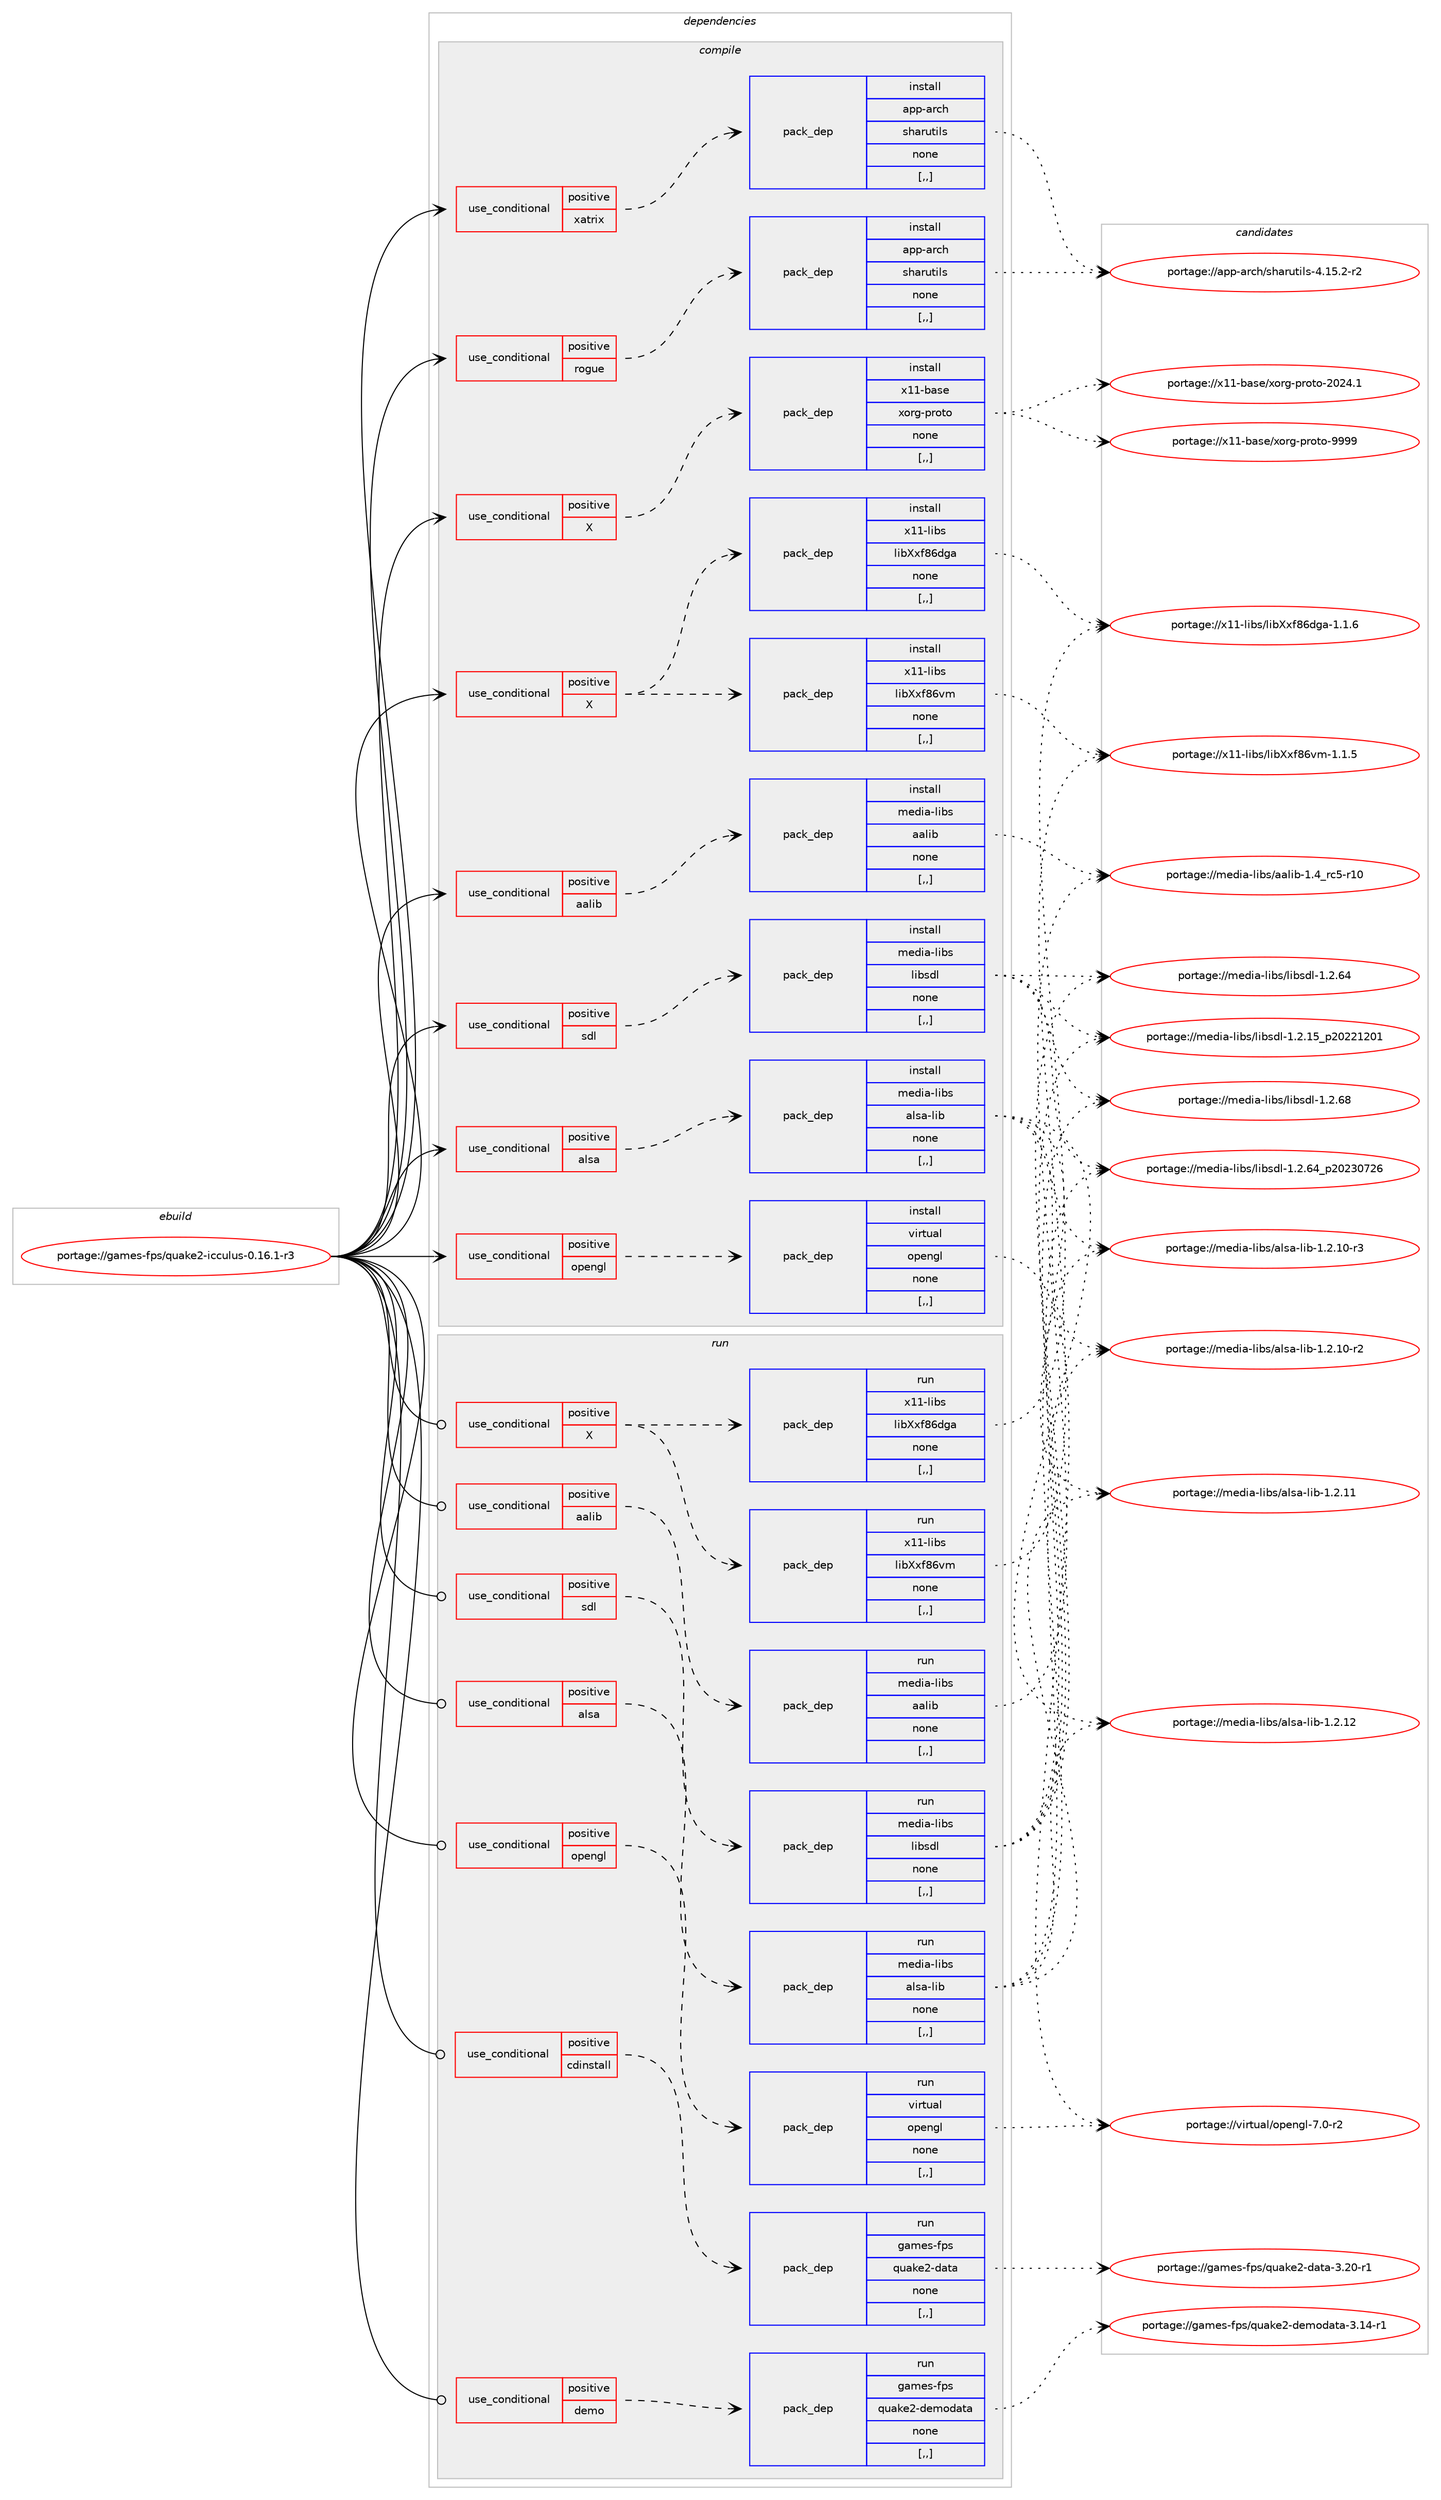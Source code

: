 digraph prolog {

# *************
# Graph options
# *************

newrank=true;
concentrate=true;
compound=true;
graph [rankdir=LR,fontname=Helvetica,fontsize=10,ranksep=1.5];#, ranksep=2.5, nodesep=0.2];
edge  [arrowhead=vee];
node  [fontname=Helvetica,fontsize=10];

# **********
# The ebuild
# **********

subgraph cluster_leftcol {
color=gray;
label=<<i>ebuild</i>>;
id [label="portage://games-fps/quake2-icculus-0.16.1-r3", color=red, width=4, href="../games-fps/quake2-icculus-0.16.1-r3.svg"];
}

# ****************
# The dependencies
# ****************

subgraph cluster_midcol {
color=gray;
label=<<i>dependencies</i>>;
subgraph cluster_compile {
fillcolor="#eeeeee";
style=filled;
label=<<i>compile</i>>;
subgraph cond64024 {
dependency230036 [label=<<TABLE BORDER="0" CELLBORDER="1" CELLSPACING="0" CELLPADDING="4"><TR><TD ROWSPAN="3" CELLPADDING="10">use_conditional</TD></TR><TR><TD>positive</TD></TR><TR><TD>X</TD></TR></TABLE>>, shape=none, color=red];
subgraph pack164510 {
dependency230037 [label=<<TABLE BORDER="0" CELLBORDER="1" CELLSPACING="0" CELLPADDING="4" WIDTH="220"><TR><TD ROWSPAN="6" CELLPADDING="30">pack_dep</TD></TR><TR><TD WIDTH="110">install</TD></TR><TR><TD>x11-base</TD></TR><TR><TD>xorg-proto</TD></TR><TR><TD>none</TD></TR><TR><TD>[,,]</TD></TR></TABLE>>, shape=none, color=blue];
}
dependency230036:e -> dependency230037:w [weight=20,style="dashed",arrowhead="vee"];
}
id:e -> dependency230036:w [weight=20,style="solid",arrowhead="vee"];
subgraph cond64025 {
dependency230038 [label=<<TABLE BORDER="0" CELLBORDER="1" CELLSPACING="0" CELLPADDING="4"><TR><TD ROWSPAN="3" CELLPADDING="10">use_conditional</TD></TR><TR><TD>positive</TD></TR><TR><TD>X</TD></TR></TABLE>>, shape=none, color=red];
subgraph pack164511 {
dependency230039 [label=<<TABLE BORDER="0" CELLBORDER="1" CELLSPACING="0" CELLPADDING="4" WIDTH="220"><TR><TD ROWSPAN="6" CELLPADDING="30">pack_dep</TD></TR><TR><TD WIDTH="110">install</TD></TR><TR><TD>x11-libs</TD></TR><TR><TD>libXxf86dga</TD></TR><TR><TD>none</TD></TR><TR><TD>[,,]</TD></TR></TABLE>>, shape=none, color=blue];
}
dependency230038:e -> dependency230039:w [weight=20,style="dashed",arrowhead="vee"];
subgraph pack164512 {
dependency230040 [label=<<TABLE BORDER="0" CELLBORDER="1" CELLSPACING="0" CELLPADDING="4" WIDTH="220"><TR><TD ROWSPAN="6" CELLPADDING="30">pack_dep</TD></TR><TR><TD WIDTH="110">install</TD></TR><TR><TD>x11-libs</TD></TR><TR><TD>libXxf86vm</TD></TR><TR><TD>none</TD></TR><TR><TD>[,,]</TD></TR></TABLE>>, shape=none, color=blue];
}
dependency230038:e -> dependency230040:w [weight=20,style="dashed",arrowhead="vee"];
}
id:e -> dependency230038:w [weight=20,style="solid",arrowhead="vee"];
subgraph cond64026 {
dependency230041 [label=<<TABLE BORDER="0" CELLBORDER="1" CELLSPACING="0" CELLPADDING="4"><TR><TD ROWSPAN="3" CELLPADDING="10">use_conditional</TD></TR><TR><TD>positive</TD></TR><TR><TD>aalib</TD></TR></TABLE>>, shape=none, color=red];
subgraph pack164513 {
dependency230042 [label=<<TABLE BORDER="0" CELLBORDER="1" CELLSPACING="0" CELLPADDING="4" WIDTH="220"><TR><TD ROWSPAN="6" CELLPADDING="30">pack_dep</TD></TR><TR><TD WIDTH="110">install</TD></TR><TR><TD>media-libs</TD></TR><TR><TD>aalib</TD></TR><TR><TD>none</TD></TR><TR><TD>[,,]</TD></TR></TABLE>>, shape=none, color=blue];
}
dependency230041:e -> dependency230042:w [weight=20,style="dashed",arrowhead="vee"];
}
id:e -> dependency230041:w [weight=20,style="solid",arrowhead="vee"];
subgraph cond64027 {
dependency230043 [label=<<TABLE BORDER="0" CELLBORDER="1" CELLSPACING="0" CELLPADDING="4"><TR><TD ROWSPAN="3" CELLPADDING="10">use_conditional</TD></TR><TR><TD>positive</TD></TR><TR><TD>alsa</TD></TR></TABLE>>, shape=none, color=red];
subgraph pack164514 {
dependency230044 [label=<<TABLE BORDER="0" CELLBORDER="1" CELLSPACING="0" CELLPADDING="4" WIDTH="220"><TR><TD ROWSPAN="6" CELLPADDING="30">pack_dep</TD></TR><TR><TD WIDTH="110">install</TD></TR><TR><TD>media-libs</TD></TR><TR><TD>alsa-lib</TD></TR><TR><TD>none</TD></TR><TR><TD>[,,]</TD></TR></TABLE>>, shape=none, color=blue];
}
dependency230043:e -> dependency230044:w [weight=20,style="dashed",arrowhead="vee"];
}
id:e -> dependency230043:w [weight=20,style="solid",arrowhead="vee"];
subgraph cond64028 {
dependency230045 [label=<<TABLE BORDER="0" CELLBORDER="1" CELLSPACING="0" CELLPADDING="4"><TR><TD ROWSPAN="3" CELLPADDING="10">use_conditional</TD></TR><TR><TD>positive</TD></TR><TR><TD>opengl</TD></TR></TABLE>>, shape=none, color=red];
subgraph pack164515 {
dependency230046 [label=<<TABLE BORDER="0" CELLBORDER="1" CELLSPACING="0" CELLPADDING="4" WIDTH="220"><TR><TD ROWSPAN="6" CELLPADDING="30">pack_dep</TD></TR><TR><TD WIDTH="110">install</TD></TR><TR><TD>virtual</TD></TR><TR><TD>opengl</TD></TR><TR><TD>none</TD></TR><TR><TD>[,,]</TD></TR></TABLE>>, shape=none, color=blue];
}
dependency230045:e -> dependency230046:w [weight=20,style="dashed",arrowhead="vee"];
}
id:e -> dependency230045:w [weight=20,style="solid",arrowhead="vee"];
subgraph cond64029 {
dependency230047 [label=<<TABLE BORDER="0" CELLBORDER="1" CELLSPACING="0" CELLPADDING="4"><TR><TD ROWSPAN="3" CELLPADDING="10">use_conditional</TD></TR><TR><TD>positive</TD></TR><TR><TD>rogue</TD></TR></TABLE>>, shape=none, color=red];
subgraph pack164516 {
dependency230048 [label=<<TABLE BORDER="0" CELLBORDER="1" CELLSPACING="0" CELLPADDING="4" WIDTH="220"><TR><TD ROWSPAN="6" CELLPADDING="30">pack_dep</TD></TR><TR><TD WIDTH="110">install</TD></TR><TR><TD>app-arch</TD></TR><TR><TD>sharutils</TD></TR><TR><TD>none</TD></TR><TR><TD>[,,]</TD></TR></TABLE>>, shape=none, color=blue];
}
dependency230047:e -> dependency230048:w [weight=20,style="dashed",arrowhead="vee"];
}
id:e -> dependency230047:w [weight=20,style="solid",arrowhead="vee"];
subgraph cond64030 {
dependency230049 [label=<<TABLE BORDER="0" CELLBORDER="1" CELLSPACING="0" CELLPADDING="4"><TR><TD ROWSPAN="3" CELLPADDING="10">use_conditional</TD></TR><TR><TD>positive</TD></TR><TR><TD>sdl</TD></TR></TABLE>>, shape=none, color=red];
subgraph pack164517 {
dependency230050 [label=<<TABLE BORDER="0" CELLBORDER="1" CELLSPACING="0" CELLPADDING="4" WIDTH="220"><TR><TD ROWSPAN="6" CELLPADDING="30">pack_dep</TD></TR><TR><TD WIDTH="110">install</TD></TR><TR><TD>media-libs</TD></TR><TR><TD>libsdl</TD></TR><TR><TD>none</TD></TR><TR><TD>[,,]</TD></TR></TABLE>>, shape=none, color=blue];
}
dependency230049:e -> dependency230050:w [weight=20,style="dashed",arrowhead="vee"];
}
id:e -> dependency230049:w [weight=20,style="solid",arrowhead="vee"];
subgraph cond64031 {
dependency230051 [label=<<TABLE BORDER="0" CELLBORDER="1" CELLSPACING="0" CELLPADDING="4"><TR><TD ROWSPAN="3" CELLPADDING="10">use_conditional</TD></TR><TR><TD>positive</TD></TR><TR><TD>xatrix</TD></TR></TABLE>>, shape=none, color=red];
subgraph pack164518 {
dependency230052 [label=<<TABLE BORDER="0" CELLBORDER="1" CELLSPACING="0" CELLPADDING="4" WIDTH="220"><TR><TD ROWSPAN="6" CELLPADDING="30">pack_dep</TD></TR><TR><TD WIDTH="110">install</TD></TR><TR><TD>app-arch</TD></TR><TR><TD>sharutils</TD></TR><TR><TD>none</TD></TR><TR><TD>[,,]</TD></TR></TABLE>>, shape=none, color=blue];
}
dependency230051:e -> dependency230052:w [weight=20,style="dashed",arrowhead="vee"];
}
id:e -> dependency230051:w [weight=20,style="solid",arrowhead="vee"];
}
subgraph cluster_compileandrun {
fillcolor="#eeeeee";
style=filled;
label=<<i>compile and run</i>>;
}
subgraph cluster_run {
fillcolor="#eeeeee";
style=filled;
label=<<i>run</i>>;
subgraph cond64032 {
dependency230053 [label=<<TABLE BORDER="0" CELLBORDER="1" CELLSPACING="0" CELLPADDING="4"><TR><TD ROWSPAN="3" CELLPADDING="10">use_conditional</TD></TR><TR><TD>positive</TD></TR><TR><TD>X</TD></TR></TABLE>>, shape=none, color=red];
subgraph pack164519 {
dependency230054 [label=<<TABLE BORDER="0" CELLBORDER="1" CELLSPACING="0" CELLPADDING="4" WIDTH="220"><TR><TD ROWSPAN="6" CELLPADDING="30">pack_dep</TD></TR><TR><TD WIDTH="110">run</TD></TR><TR><TD>x11-libs</TD></TR><TR><TD>libXxf86dga</TD></TR><TR><TD>none</TD></TR><TR><TD>[,,]</TD></TR></TABLE>>, shape=none, color=blue];
}
dependency230053:e -> dependency230054:w [weight=20,style="dashed",arrowhead="vee"];
subgraph pack164520 {
dependency230055 [label=<<TABLE BORDER="0" CELLBORDER="1" CELLSPACING="0" CELLPADDING="4" WIDTH="220"><TR><TD ROWSPAN="6" CELLPADDING="30">pack_dep</TD></TR><TR><TD WIDTH="110">run</TD></TR><TR><TD>x11-libs</TD></TR><TR><TD>libXxf86vm</TD></TR><TR><TD>none</TD></TR><TR><TD>[,,]</TD></TR></TABLE>>, shape=none, color=blue];
}
dependency230053:e -> dependency230055:w [weight=20,style="dashed",arrowhead="vee"];
}
id:e -> dependency230053:w [weight=20,style="solid",arrowhead="odot"];
subgraph cond64033 {
dependency230056 [label=<<TABLE BORDER="0" CELLBORDER="1" CELLSPACING="0" CELLPADDING="4"><TR><TD ROWSPAN="3" CELLPADDING="10">use_conditional</TD></TR><TR><TD>positive</TD></TR><TR><TD>aalib</TD></TR></TABLE>>, shape=none, color=red];
subgraph pack164521 {
dependency230057 [label=<<TABLE BORDER="0" CELLBORDER="1" CELLSPACING="0" CELLPADDING="4" WIDTH="220"><TR><TD ROWSPAN="6" CELLPADDING="30">pack_dep</TD></TR><TR><TD WIDTH="110">run</TD></TR><TR><TD>media-libs</TD></TR><TR><TD>aalib</TD></TR><TR><TD>none</TD></TR><TR><TD>[,,]</TD></TR></TABLE>>, shape=none, color=blue];
}
dependency230056:e -> dependency230057:w [weight=20,style="dashed",arrowhead="vee"];
}
id:e -> dependency230056:w [weight=20,style="solid",arrowhead="odot"];
subgraph cond64034 {
dependency230058 [label=<<TABLE BORDER="0" CELLBORDER="1" CELLSPACING="0" CELLPADDING="4"><TR><TD ROWSPAN="3" CELLPADDING="10">use_conditional</TD></TR><TR><TD>positive</TD></TR><TR><TD>alsa</TD></TR></TABLE>>, shape=none, color=red];
subgraph pack164522 {
dependency230059 [label=<<TABLE BORDER="0" CELLBORDER="1" CELLSPACING="0" CELLPADDING="4" WIDTH="220"><TR><TD ROWSPAN="6" CELLPADDING="30">pack_dep</TD></TR><TR><TD WIDTH="110">run</TD></TR><TR><TD>media-libs</TD></TR><TR><TD>alsa-lib</TD></TR><TR><TD>none</TD></TR><TR><TD>[,,]</TD></TR></TABLE>>, shape=none, color=blue];
}
dependency230058:e -> dependency230059:w [weight=20,style="dashed",arrowhead="vee"];
}
id:e -> dependency230058:w [weight=20,style="solid",arrowhead="odot"];
subgraph cond64035 {
dependency230060 [label=<<TABLE BORDER="0" CELLBORDER="1" CELLSPACING="0" CELLPADDING="4"><TR><TD ROWSPAN="3" CELLPADDING="10">use_conditional</TD></TR><TR><TD>positive</TD></TR><TR><TD>cdinstall</TD></TR></TABLE>>, shape=none, color=red];
subgraph pack164523 {
dependency230061 [label=<<TABLE BORDER="0" CELLBORDER="1" CELLSPACING="0" CELLPADDING="4" WIDTH="220"><TR><TD ROWSPAN="6" CELLPADDING="30">pack_dep</TD></TR><TR><TD WIDTH="110">run</TD></TR><TR><TD>games-fps</TD></TR><TR><TD>quake2-data</TD></TR><TR><TD>none</TD></TR><TR><TD>[,,]</TD></TR></TABLE>>, shape=none, color=blue];
}
dependency230060:e -> dependency230061:w [weight=20,style="dashed",arrowhead="vee"];
}
id:e -> dependency230060:w [weight=20,style="solid",arrowhead="odot"];
subgraph cond64036 {
dependency230062 [label=<<TABLE BORDER="0" CELLBORDER="1" CELLSPACING="0" CELLPADDING="4"><TR><TD ROWSPAN="3" CELLPADDING="10">use_conditional</TD></TR><TR><TD>positive</TD></TR><TR><TD>demo</TD></TR></TABLE>>, shape=none, color=red];
subgraph pack164524 {
dependency230063 [label=<<TABLE BORDER="0" CELLBORDER="1" CELLSPACING="0" CELLPADDING="4" WIDTH="220"><TR><TD ROWSPAN="6" CELLPADDING="30">pack_dep</TD></TR><TR><TD WIDTH="110">run</TD></TR><TR><TD>games-fps</TD></TR><TR><TD>quake2-demodata</TD></TR><TR><TD>none</TD></TR><TR><TD>[,,]</TD></TR></TABLE>>, shape=none, color=blue];
}
dependency230062:e -> dependency230063:w [weight=20,style="dashed",arrowhead="vee"];
}
id:e -> dependency230062:w [weight=20,style="solid",arrowhead="odot"];
subgraph cond64037 {
dependency230064 [label=<<TABLE BORDER="0" CELLBORDER="1" CELLSPACING="0" CELLPADDING="4"><TR><TD ROWSPAN="3" CELLPADDING="10">use_conditional</TD></TR><TR><TD>positive</TD></TR><TR><TD>opengl</TD></TR></TABLE>>, shape=none, color=red];
subgraph pack164525 {
dependency230065 [label=<<TABLE BORDER="0" CELLBORDER="1" CELLSPACING="0" CELLPADDING="4" WIDTH="220"><TR><TD ROWSPAN="6" CELLPADDING="30">pack_dep</TD></TR><TR><TD WIDTH="110">run</TD></TR><TR><TD>virtual</TD></TR><TR><TD>opengl</TD></TR><TR><TD>none</TD></TR><TR><TD>[,,]</TD></TR></TABLE>>, shape=none, color=blue];
}
dependency230064:e -> dependency230065:w [weight=20,style="dashed",arrowhead="vee"];
}
id:e -> dependency230064:w [weight=20,style="solid",arrowhead="odot"];
subgraph cond64038 {
dependency230066 [label=<<TABLE BORDER="0" CELLBORDER="1" CELLSPACING="0" CELLPADDING="4"><TR><TD ROWSPAN="3" CELLPADDING="10">use_conditional</TD></TR><TR><TD>positive</TD></TR><TR><TD>sdl</TD></TR></TABLE>>, shape=none, color=red];
subgraph pack164526 {
dependency230067 [label=<<TABLE BORDER="0" CELLBORDER="1" CELLSPACING="0" CELLPADDING="4" WIDTH="220"><TR><TD ROWSPAN="6" CELLPADDING="30">pack_dep</TD></TR><TR><TD WIDTH="110">run</TD></TR><TR><TD>media-libs</TD></TR><TR><TD>libsdl</TD></TR><TR><TD>none</TD></TR><TR><TD>[,,]</TD></TR></TABLE>>, shape=none, color=blue];
}
dependency230066:e -> dependency230067:w [weight=20,style="dashed",arrowhead="vee"];
}
id:e -> dependency230066:w [weight=20,style="solid",arrowhead="odot"];
}
}

# **************
# The candidates
# **************

subgraph cluster_choices {
rank=same;
color=gray;
label=<<i>candidates</i>>;

subgraph choice164510 {
color=black;
nodesep=1;
choice120494945989711510147120111114103451121141111161114557575757 [label="portage://x11-base/xorg-proto-9999", color=red, width=4,href="../x11-base/xorg-proto-9999.svg"];
choice1204949459897115101471201111141034511211411111611145504850524649 [label="portage://x11-base/xorg-proto-2024.1", color=red, width=4,href="../x11-base/xorg-proto-2024.1.svg"];
dependency230037:e -> choice120494945989711510147120111114103451121141111161114557575757:w [style=dotted,weight="100"];
dependency230037:e -> choice1204949459897115101471201111141034511211411111611145504850524649:w [style=dotted,weight="100"];
}
subgraph choice164511 {
color=black;
nodesep=1;
choice12049494510810598115471081059888120102565410010397454946494654 [label="portage://x11-libs/libXxf86dga-1.1.6", color=red, width=4,href="../x11-libs/libXxf86dga-1.1.6.svg"];
dependency230039:e -> choice12049494510810598115471081059888120102565410010397454946494654:w [style=dotted,weight="100"];
}
subgraph choice164512 {
color=black;
nodesep=1;
choice120494945108105981154710810598881201025654118109454946494653 [label="portage://x11-libs/libXxf86vm-1.1.5", color=red, width=4,href="../x11-libs/libXxf86vm-1.1.5.svg"];
dependency230040:e -> choice120494945108105981154710810598881201025654118109454946494653:w [style=dotted,weight="100"];
}
subgraph choice164513 {
color=black;
nodesep=1;
choice1091011001059745108105981154797971081059845494652951149953451144948 [label="portage://media-libs/aalib-1.4_rc5-r10", color=red, width=4,href="../media-libs/aalib-1.4_rc5-r10.svg"];
dependency230042:e -> choice1091011001059745108105981154797971081059845494652951149953451144948:w [style=dotted,weight="100"];
}
subgraph choice164514 {
color=black;
nodesep=1;
choice109101100105974510810598115479710811597451081059845494650464950 [label="portage://media-libs/alsa-lib-1.2.12", color=red, width=4,href="../media-libs/alsa-lib-1.2.12.svg"];
choice109101100105974510810598115479710811597451081059845494650464949 [label="portage://media-libs/alsa-lib-1.2.11", color=red, width=4,href="../media-libs/alsa-lib-1.2.11.svg"];
choice1091011001059745108105981154797108115974510810598454946504649484511451 [label="portage://media-libs/alsa-lib-1.2.10-r3", color=red, width=4,href="../media-libs/alsa-lib-1.2.10-r3.svg"];
choice1091011001059745108105981154797108115974510810598454946504649484511450 [label="portage://media-libs/alsa-lib-1.2.10-r2", color=red, width=4,href="../media-libs/alsa-lib-1.2.10-r2.svg"];
dependency230044:e -> choice109101100105974510810598115479710811597451081059845494650464950:w [style=dotted,weight="100"];
dependency230044:e -> choice109101100105974510810598115479710811597451081059845494650464949:w [style=dotted,weight="100"];
dependency230044:e -> choice1091011001059745108105981154797108115974510810598454946504649484511451:w [style=dotted,weight="100"];
dependency230044:e -> choice1091011001059745108105981154797108115974510810598454946504649484511450:w [style=dotted,weight="100"];
}
subgraph choice164515 {
color=black;
nodesep=1;
choice1181051141161179710847111112101110103108455546484511450 [label="portage://virtual/opengl-7.0-r2", color=red, width=4,href="../virtual/opengl-7.0-r2.svg"];
dependency230046:e -> choice1181051141161179710847111112101110103108455546484511450:w [style=dotted,weight="100"];
}
subgraph choice164516 {
color=black;
nodesep=1;
choice971121124597114991044711510497114117116105108115455246495346504511450 [label="portage://app-arch/sharutils-4.15.2-r2", color=red, width=4,href="../app-arch/sharutils-4.15.2-r2.svg"];
dependency230048:e -> choice971121124597114991044711510497114117116105108115455246495346504511450:w [style=dotted,weight="100"];
}
subgraph choice164517 {
color=black;
nodesep=1;
choice109101100105974510810598115471081059811510010845494650465456 [label="portage://media-libs/libsdl-1.2.68", color=red, width=4,href="../media-libs/libsdl-1.2.68.svg"];
choice109101100105974510810598115471081059811510010845494650465452951125048505148555054 [label="portage://media-libs/libsdl-1.2.64_p20230726", color=red, width=4,href="../media-libs/libsdl-1.2.64_p20230726.svg"];
choice109101100105974510810598115471081059811510010845494650465452 [label="portage://media-libs/libsdl-1.2.64", color=red, width=4,href="../media-libs/libsdl-1.2.64.svg"];
choice109101100105974510810598115471081059811510010845494650464953951125048505049504849 [label="portage://media-libs/libsdl-1.2.15_p20221201", color=red, width=4,href="../media-libs/libsdl-1.2.15_p20221201.svg"];
dependency230050:e -> choice109101100105974510810598115471081059811510010845494650465456:w [style=dotted,weight="100"];
dependency230050:e -> choice109101100105974510810598115471081059811510010845494650465452951125048505148555054:w [style=dotted,weight="100"];
dependency230050:e -> choice109101100105974510810598115471081059811510010845494650465452:w [style=dotted,weight="100"];
dependency230050:e -> choice109101100105974510810598115471081059811510010845494650464953951125048505049504849:w [style=dotted,weight="100"];
}
subgraph choice164518 {
color=black;
nodesep=1;
choice971121124597114991044711510497114117116105108115455246495346504511450 [label="portage://app-arch/sharutils-4.15.2-r2", color=red, width=4,href="../app-arch/sharutils-4.15.2-r2.svg"];
dependency230052:e -> choice971121124597114991044711510497114117116105108115455246495346504511450:w [style=dotted,weight="100"];
}
subgraph choice164519 {
color=black;
nodesep=1;
choice12049494510810598115471081059888120102565410010397454946494654 [label="portage://x11-libs/libXxf86dga-1.1.6", color=red, width=4,href="../x11-libs/libXxf86dga-1.1.6.svg"];
dependency230054:e -> choice12049494510810598115471081059888120102565410010397454946494654:w [style=dotted,weight="100"];
}
subgraph choice164520 {
color=black;
nodesep=1;
choice120494945108105981154710810598881201025654118109454946494653 [label="portage://x11-libs/libXxf86vm-1.1.5", color=red, width=4,href="../x11-libs/libXxf86vm-1.1.5.svg"];
dependency230055:e -> choice120494945108105981154710810598881201025654118109454946494653:w [style=dotted,weight="100"];
}
subgraph choice164521 {
color=black;
nodesep=1;
choice1091011001059745108105981154797971081059845494652951149953451144948 [label="portage://media-libs/aalib-1.4_rc5-r10", color=red, width=4,href="../media-libs/aalib-1.4_rc5-r10.svg"];
dependency230057:e -> choice1091011001059745108105981154797971081059845494652951149953451144948:w [style=dotted,weight="100"];
}
subgraph choice164522 {
color=black;
nodesep=1;
choice109101100105974510810598115479710811597451081059845494650464950 [label="portage://media-libs/alsa-lib-1.2.12", color=red, width=4,href="../media-libs/alsa-lib-1.2.12.svg"];
choice109101100105974510810598115479710811597451081059845494650464949 [label="portage://media-libs/alsa-lib-1.2.11", color=red, width=4,href="../media-libs/alsa-lib-1.2.11.svg"];
choice1091011001059745108105981154797108115974510810598454946504649484511451 [label="portage://media-libs/alsa-lib-1.2.10-r3", color=red, width=4,href="../media-libs/alsa-lib-1.2.10-r3.svg"];
choice1091011001059745108105981154797108115974510810598454946504649484511450 [label="portage://media-libs/alsa-lib-1.2.10-r2", color=red, width=4,href="../media-libs/alsa-lib-1.2.10-r2.svg"];
dependency230059:e -> choice109101100105974510810598115479710811597451081059845494650464950:w [style=dotted,weight="100"];
dependency230059:e -> choice109101100105974510810598115479710811597451081059845494650464949:w [style=dotted,weight="100"];
dependency230059:e -> choice1091011001059745108105981154797108115974510810598454946504649484511451:w [style=dotted,weight="100"];
dependency230059:e -> choice1091011001059745108105981154797108115974510810598454946504649484511450:w [style=dotted,weight="100"];
}
subgraph choice164523 {
color=black;
nodesep=1;
choice103971091011154510211211547113117971071015045100971169745514650484511449 [label="portage://games-fps/quake2-data-3.20-r1", color=red, width=4,href="../games-fps/quake2-data-3.20-r1.svg"];
dependency230061:e -> choice103971091011154510211211547113117971071015045100971169745514650484511449:w [style=dotted,weight="100"];
}
subgraph choice164524 {
color=black;
nodesep=1;
choice103971091011154510211211547113117971071015045100101109111100971169745514649524511449 [label="portage://games-fps/quake2-demodata-3.14-r1", color=red, width=4,href="../games-fps/quake2-demodata-3.14-r1.svg"];
dependency230063:e -> choice103971091011154510211211547113117971071015045100101109111100971169745514649524511449:w [style=dotted,weight="100"];
}
subgraph choice164525 {
color=black;
nodesep=1;
choice1181051141161179710847111112101110103108455546484511450 [label="portage://virtual/opengl-7.0-r2", color=red, width=4,href="../virtual/opengl-7.0-r2.svg"];
dependency230065:e -> choice1181051141161179710847111112101110103108455546484511450:w [style=dotted,weight="100"];
}
subgraph choice164526 {
color=black;
nodesep=1;
choice109101100105974510810598115471081059811510010845494650465456 [label="portage://media-libs/libsdl-1.2.68", color=red, width=4,href="../media-libs/libsdl-1.2.68.svg"];
choice109101100105974510810598115471081059811510010845494650465452951125048505148555054 [label="portage://media-libs/libsdl-1.2.64_p20230726", color=red, width=4,href="../media-libs/libsdl-1.2.64_p20230726.svg"];
choice109101100105974510810598115471081059811510010845494650465452 [label="portage://media-libs/libsdl-1.2.64", color=red, width=4,href="../media-libs/libsdl-1.2.64.svg"];
choice109101100105974510810598115471081059811510010845494650464953951125048505049504849 [label="portage://media-libs/libsdl-1.2.15_p20221201", color=red, width=4,href="../media-libs/libsdl-1.2.15_p20221201.svg"];
dependency230067:e -> choice109101100105974510810598115471081059811510010845494650465456:w [style=dotted,weight="100"];
dependency230067:e -> choice109101100105974510810598115471081059811510010845494650465452951125048505148555054:w [style=dotted,weight="100"];
dependency230067:e -> choice109101100105974510810598115471081059811510010845494650465452:w [style=dotted,weight="100"];
dependency230067:e -> choice109101100105974510810598115471081059811510010845494650464953951125048505049504849:w [style=dotted,weight="100"];
}
}

}
